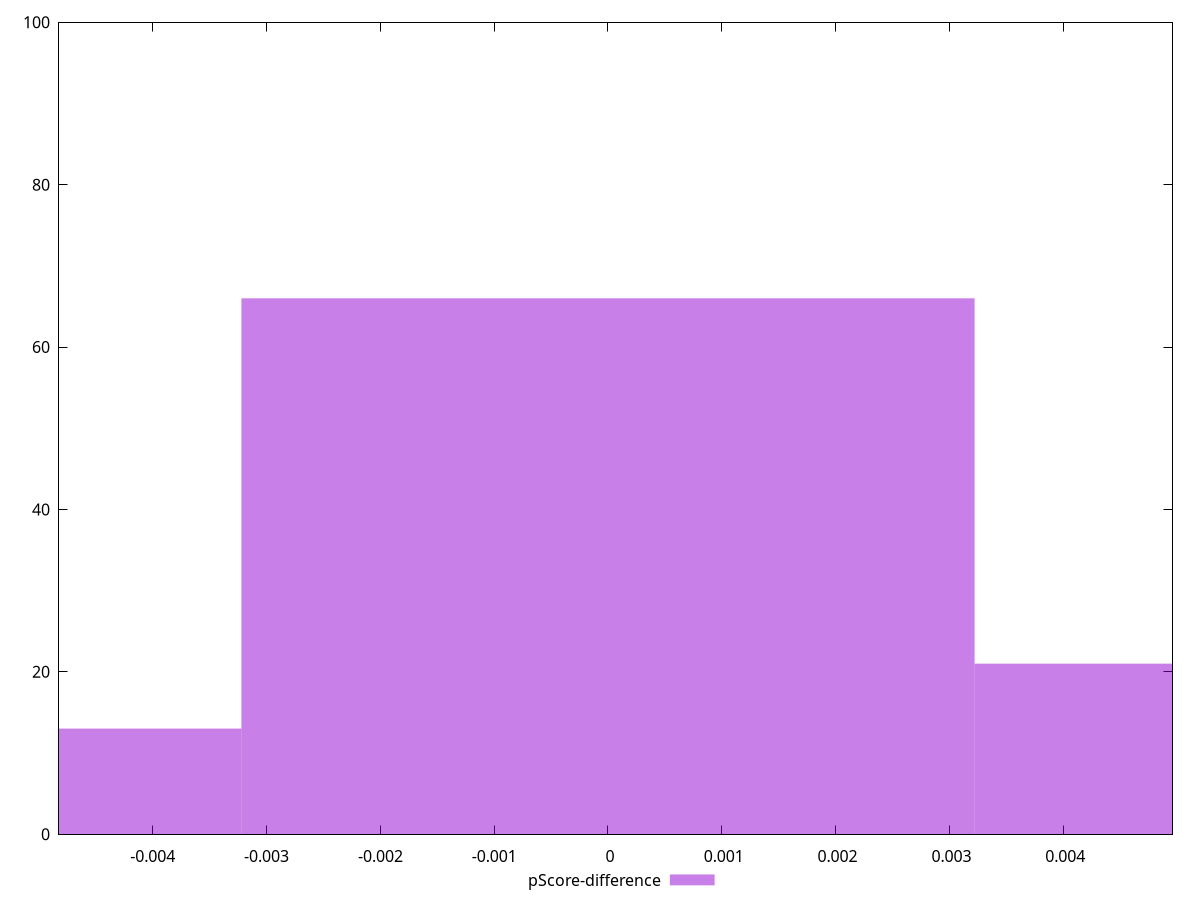 reset

$pScoreDifference <<EOF
0.006442681285655941 21
0 66
-0.006442681285655941 13
EOF

set key outside below
set boxwidth 0.006442681285655941
set xrange [-0.004824241383307171:0.0049604753320182104]
set yrange [0:100]
set trange [0:100]
set style fill transparent solid 0.5 noborder
set terminal svg size 640, 490 enhanced background rgb 'white'
set output "report_00025_2021-02-22T21:38:55.199Z/mainthread-work-breakdown/samples/pages+cached/pScore-difference/histogram.svg"

plot $pScoreDifference title "pScore-difference" with boxes

reset
